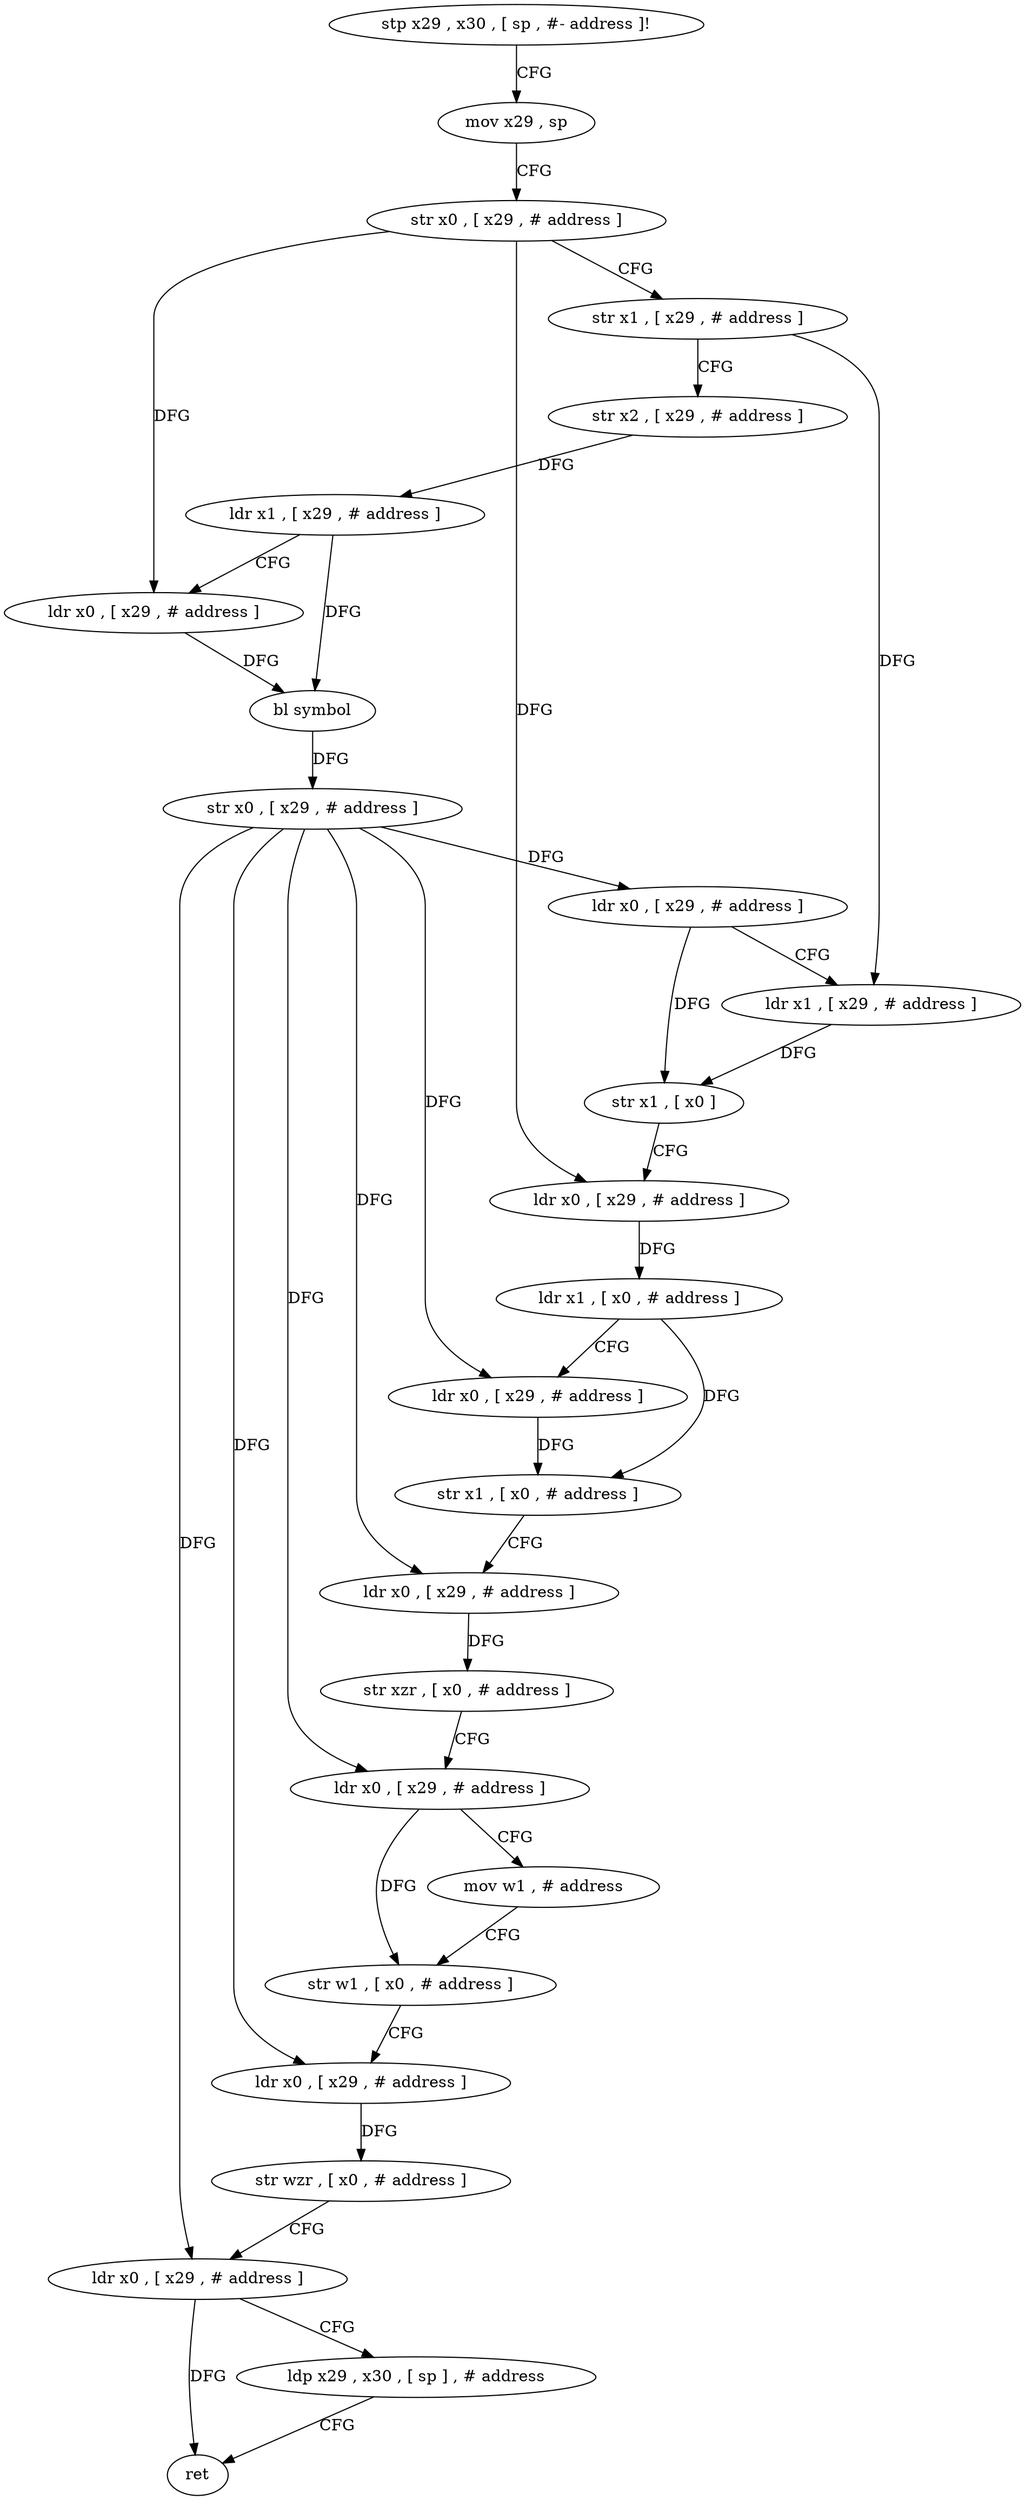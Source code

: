 digraph "func" {
"4240872" [label = "stp x29 , x30 , [ sp , #- address ]!" ]
"4240876" [label = "mov x29 , sp" ]
"4240880" [label = "str x0 , [ x29 , # address ]" ]
"4240884" [label = "str x1 , [ x29 , # address ]" ]
"4240888" [label = "str x2 , [ x29 , # address ]" ]
"4240892" [label = "ldr x1 , [ x29 , # address ]" ]
"4240896" [label = "ldr x0 , [ x29 , # address ]" ]
"4240900" [label = "bl symbol" ]
"4240904" [label = "str x0 , [ x29 , # address ]" ]
"4240908" [label = "ldr x0 , [ x29 , # address ]" ]
"4240912" [label = "ldr x1 , [ x29 , # address ]" ]
"4240916" [label = "str x1 , [ x0 ]" ]
"4240920" [label = "ldr x0 , [ x29 , # address ]" ]
"4240924" [label = "ldr x1 , [ x0 , # address ]" ]
"4240928" [label = "ldr x0 , [ x29 , # address ]" ]
"4240932" [label = "str x1 , [ x0 , # address ]" ]
"4240936" [label = "ldr x0 , [ x29 , # address ]" ]
"4240940" [label = "str xzr , [ x0 , # address ]" ]
"4240944" [label = "ldr x0 , [ x29 , # address ]" ]
"4240948" [label = "mov w1 , # address" ]
"4240952" [label = "str w1 , [ x0 , # address ]" ]
"4240956" [label = "ldr x0 , [ x29 , # address ]" ]
"4240960" [label = "str wzr , [ x0 , # address ]" ]
"4240964" [label = "ldr x0 , [ x29 , # address ]" ]
"4240968" [label = "ldp x29 , x30 , [ sp ] , # address" ]
"4240972" [label = "ret" ]
"4240872" -> "4240876" [ label = "CFG" ]
"4240876" -> "4240880" [ label = "CFG" ]
"4240880" -> "4240884" [ label = "CFG" ]
"4240880" -> "4240896" [ label = "DFG" ]
"4240880" -> "4240920" [ label = "DFG" ]
"4240884" -> "4240888" [ label = "CFG" ]
"4240884" -> "4240912" [ label = "DFG" ]
"4240888" -> "4240892" [ label = "DFG" ]
"4240892" -> "4240896" [ label = "CFG" ]
"4240892" -> "4240900" [ label = "DFG" ]
"4240896" -> "4240900" [ label = "DFG" ]
"4240900" -> "4240904" [ label = "DFG" ]
"4240904" -> "4240908" [ label = "DFG" ]
"4240904" -> "4240928" [ label = "DFG" ]
"4240904" -> "4240936" [ label = "DFG" ]
"4240904" -> "4240944" [ label = "DFG" ]
"4240904" -> "4240956" [ label = "DFG" ]
"4240904" -> "4240964" [ label = "DFG" ]
"4240908" -> "4240912" [ label = "CFG" ]
"4240908" -> "4240916" [ label = "DFG" ]
"4240912" -> "4240916" [ label = "DFG" ]
"4240916" -> "4240920" [ label = "CFG" ]
"4240920" -> "4240924" [ label = "DFG" ]
"4240924" -> "4240928" [ label = "CFG" ]
"4240924" -> "4240932" [ label = "DFG" ]
"4240928" -> "4240932" [ label = "DFG" ]
"4240932" -> "4240936" [ label = "CFG" ]
"4240936" -> "4240940" [ label = "DFG" ]
"4240940" -> "4240944" [ label = "CFG" ]
"4240944" -> "4240948" [ label = "CFG" ]
"4240944" -> "4240952" [ label = "DFG" ]
"4240948" -> "4240952" [ label = "CFG" ]
"4240952" -> "4240956" [ label = "CFG" ]
"4240956" -> "4240960" [ label = "DFG" ]
"4240960" -> "4240964" [ label = "CFG" ]
"4240964" -> "4240968" [ label = "CFG" ]
"4240964" -> "4240972" [ label = "DFG" ]
"4240968" -> "4240972" [ label = "CFG" ]
}
